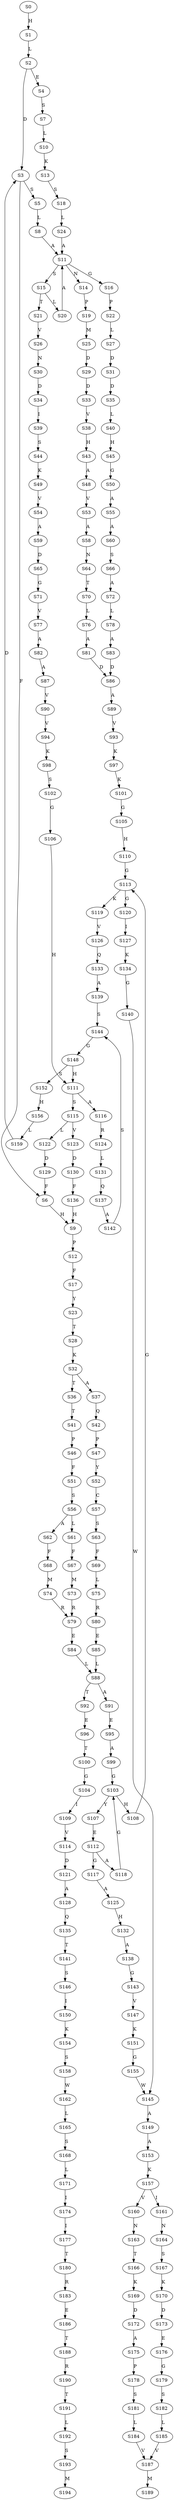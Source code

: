 strict digraph  {
	S0 -> S1 [ label = H ];
	S1 -> S2 [ label = L ];
	S2 -> S3 [ label = D ];
	S2 -> S4 [ label = E ];
	S3 -> S5 [ label = S ];
	S3 -> S6 [ label = F ];
	S4 -> S7 [ label = S ];
	S5 -> S8 [ label = L ];
	S6 -> S9 [ label = H ];
	S7 -> S10 [ label = L ];
	S8 -> S11 [ label = A ];
	S9 -> S12 [ label = P ];
	S10 -> S13 [ label = K ];
	S11 -> S14 [ label = N ];
	S11 -> S15 [ label = S ];
	S11 -> S16 [ label = G ];
	S12 -> S17 [ label = F ];
	S13 -> S18 [ label = S ];
	S14 -> S19 [ label = P ];
	S15 -> S20 [ label = L ];
	S15 -> S21 [ label = T ];
	S16 -> S22 [ label = P ];
	S17 -> S23 [ label = Y ];
	S18 -> S24 [ label = L ];
	S19 -> S25 [ label = M ];
	S20 -> S11 [ label = A ];
	S21 -> S26 [ label = V ];
	S22 -> S27 [ label = L ];
	S23 -> S28 [ label = T ];
	S24 -> S11 [ label = A ];
	S25 -> S29 [ label = D ];
	S26 -> S30 [ label = N ];
	S27 -> S31 [ label = D ];
	S28 -> S32 [ label = K ];
	S29 -> S33 [ label = D ];
	S30 -> S34 [ label = D ];
	S31 -> S35 [ label = D ];
	S32 -> S36 [ label = T ];
	S32 -> S37 [ label = A ];
	S33 -> S38 [ label = V ];
	S34 -> S39 [ label = I ];
	S35 -> S40 [ label = L ];
	S36 -> S41 [ label = T ];
	S37 -> S42 [ label = Q ];
	S38 -> S43 [ label = H ];
	S39 -> S44 [ label = S ];
	S40 -> S45 [ label = H ];
	S41 -> S46 [ label = P ];
	S42 -> S47 [ label = P ];
	S43 -> S48 [ label = A ];
	S44 -> S49 [ label = K ];
	S45 -> S50 [ label = G ];
	S46 -> S51 [ label = F ];
	S47 -> S52 [ label = Y ];
	S48 -> S53 [ label = V ];
	S49 -> S54 [ label = V ];
	S50 -> S55 [ label = A ];
	S51 -> S56 [ label = S ];
	S52 -> S57 [ label = C ];
	S53 -> S58 [ label = A ];
	S54 -> S59 [ label = A ];
	S55 -> S60 [ label = A ];
	S56 -> S61 [ label = L ];
	S56 -> S62 [ label = A ];
	S57 -> S63 [ label = S ];
	S58 -> S64 [ label = N ];
	S59 -> S65 [ label = D ];
	S60 -> S66 [ label = S ];
	S61 -> S67 [ label = F ];
	S62 -> S68 [ label = F ];
	S63 -> S69 [ label = F ];
	S64 -> S70 [ label = T ];
	S65 -> S71 [ label = G ];
	S66 -> S72 [ label = A ];
	S67 -> S73 [ label = M ];
	S68 -> S74 [ label = M ];
	S69 -> S75 [ label = L ];
	S70 -> S76 [ label = L ];
	S71 -> S77 [ label = V ];
	S72 -> S78 [ label = L ];
	S73 -> S79 [ label = R ];
	S74 -> S79 [ label = R ];
	S75 -> S80 [ label = R ];
	S76 -> S81 [ label = A ];
	S77 -> S82 [ label = A ];
	S78 -> S83 [ label = A ];
	S79 -> S84 [ label = E ];
	S80 -> S85 [ label = E ];
	S81 -> S86 [ label = D ];
	S82 -> S87 [ label = A ];
	S83 -> S86 [ label = D ];
	S84 -> S88 [ label = L ];
	S85 -> S88 [ label = L ];
	S86 -> S89 [ label = A ];
	S87 -> S90 [ label = V ];
	S88 -> S91 [ label = A ];
	S88 -> S92 [ label = T ];
	S89 -> S93 [ label = V ];
	S90 -> S94 [ label = V ];
	S91 -> S95 [ label = E ];
	S92 -> S96 [ label = E ];
	S93 -> S97 [ label = K ];
	S94 -> S98 [ label = K ];
	S95 -> S99 [ label = A ];
	S96 -> S100 [ label = T ];
	S97 -> S101 [ label = K ];
	S98 -> S102 [ label = S ];
	S99 -> S103 [ label = G ];
	S100 -> S104 [ label = G ];
	S101 -> S105 [ label = G ];
	S102 -> S106 [ label = G ];
	S103 -> S107 [ label = Y ];
	S103 -> S108 [ label = H ];
	S104 -> S109 [ label = I ];
	S105 -> S110 [ label = H ];
	S106 -> S111 [ label = H ];
	S107 -> S112 [ label = E ];
	S108 -> S113 [ label = G ];
	S109 -> S114 [ label = V ];
	S110 -> S113 [ label = G ];
	S111 -> S115 [ label = S ];
	S111 -> S116 [ label = A ];
	S112 -> S117 [ label = G ];
	S112 -> S118 [ label = A ];
	S113 -> S119 [ label = K ];
	S113 -> S120 [ label = G ];
	S114 -> S121 [ label = D ];
	S115 -> S122 [ label = L ];
	S115 -> S123 [ label = V ];
	S116 -> S124 [ label = R ];
	S117 -> S125 [ label = A ];
	S118 -> S103 [ label = G ];
	S119 -> S126 [ label = V ];
	S120 -> S127 [ label = I ];
	S121 -> S128 [ label = A ];
	S122 -> S129 [ label = D ];
	S123 -> S130 [ label = D ];
	S124 -> S131 [ label = L ];
	S125 -> S132 [ label = H ];
	S126 -> S133 [ label = Q ];
	S127 -> S134 [ label = K ];
	S128 -> S135 [ label = Q ];
	S129 -> S6 [ label = F ];
	S130 -> S136 [ label = F ];
	S131 -> S137 [ label = Q ];
	S132 -> S138 [ label = A ];
	S133 -> S139 [ label = A ];
	S134 -> S140 [ label = G ];
	S135 -> S141 [ label = T ];
	S136 -> S9 [ label = H ];
	S137 -> S142 [ label = A ];
	S138 -> S143 [ label = G ];
	S139 -> S144 [ label = S ];
	S140 -> S145 [ label = W ];
	S141 -> S146 [ label = S ];
	S142 -> S144 [ label = S ];
	S143 -> S147 [ label = V ];
	S144 -> S148 [ label = G ];
	S145 -> S149 [ label = A ];
	S146 -> S150 [ label = I ];
	S147 -> S151 [ label = K ];
	S148 -> S111 [ label = H ];
	S148 -> S152 [ label = S ];
	S149 -> S153 [ label = A ];
	S150 -> S154 [ label = K ];
	S151 -> S155 [ label = G ];
	S152 -> S156 [ label = H ];
	S153 -> S157 [ label = K ];
	S154 -> S158 [ label = S ];
	S155 -> S145 [ label = W ];
	S156 -> S159 [ label = L ];
	S157 -> S160 [ label = V ];
	S157 -> S161 [ label = I ];
	S158 -> S162 [ label = W ];
	S159 -> S3 [ label = D ];
	S160 -> S163 [ label = N ];
	S161 -> S164 [ label = N ];
	S162 -> S165 [ label = L ];
	S163 -> S166 [ label = T ];
	S164 -> S167 [ label = S ];
	S165 -> S168 [ label = S ];
	S166 -> S169 [ label = K ];
	S167 -> S170 [ label = K ];
	S168 -> S171 [ label = L ];
	S169 -> S172 [ label = D ];
	S170 -> S173 [ label = D ];
	S171 -> S174 [ label = I ];
	S172 -> S175 [ label = A ];
	S173 -> S176 [ label = E ];
	S174 -> S177 [ label = I ];
	S175 -> S178 [ label = P ];
	S176 -> S179 [ label = G ];
	S177 -> S180 [ label = T ];
	S178 -> S181 [ label = S ];
	S179 -> S182 [ label = S ];
	S180 -> S183 [ label = R ];
	S181 -> S184 [ label = L ];
	S182 -> S185 [ label = L ];
	S183 -> S186 [ label = E ];
	S184 -> S187 [ label = V ];
	S185 -> S187 [ label = V ];
	S186 -> S188 [ label = T ];
	S187 -> S189 [ label = M ];
	S188 -> S190 [ label = R ];
	S190 -> S191 [ label = T ];
	S191 -> S192 [ label = L ];
	S192 -> S193 [ label = S ];
	S193 -> S194 [ label = M ];
}
